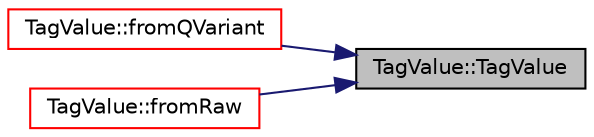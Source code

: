 digraph "TagValue::TagValue"
{
 // LATEX_PDF_SIZE
  edge [fontname="Helvetica",fontsize="10",labelfontname="Helvetica",labelfontsize="10"];
  node [fontname="Helvetica",fontsize="10",shape=record];
  rankdir="RL";
  Node1 [label="TagValue::TagValue",height=0.2,width=0.4,color="black", fillcolor="grey75", style="filled", fontcolor="black",tooltip=" "];
  Node1 -> Node2 [dir="back",color="midnightblue",fontsize="10",style="solid",fontname="Helvetica"];
  Node2 [label="TagValue::fromQVariant",height=0.2,width=0.4,color="red", fillcolor="white", style="filled",URL="$class_tag_value.html#aa97dabc4424d27970dbf07bbecb725da",tooltip=" "];
  Node1 -> Node7 [dir="back",color="midnightblue",fontsize="10",style="solid",fontname="Helvetica"];
  Node7 [label="TagValue::fromRaw",height=0.2,width=0.4,color="red", fillcolor="white", style="filled",URL="$class_tag_value.html#a23a09559a3f5de9a89b8a237fc2af081",tooltip=" "];
}
